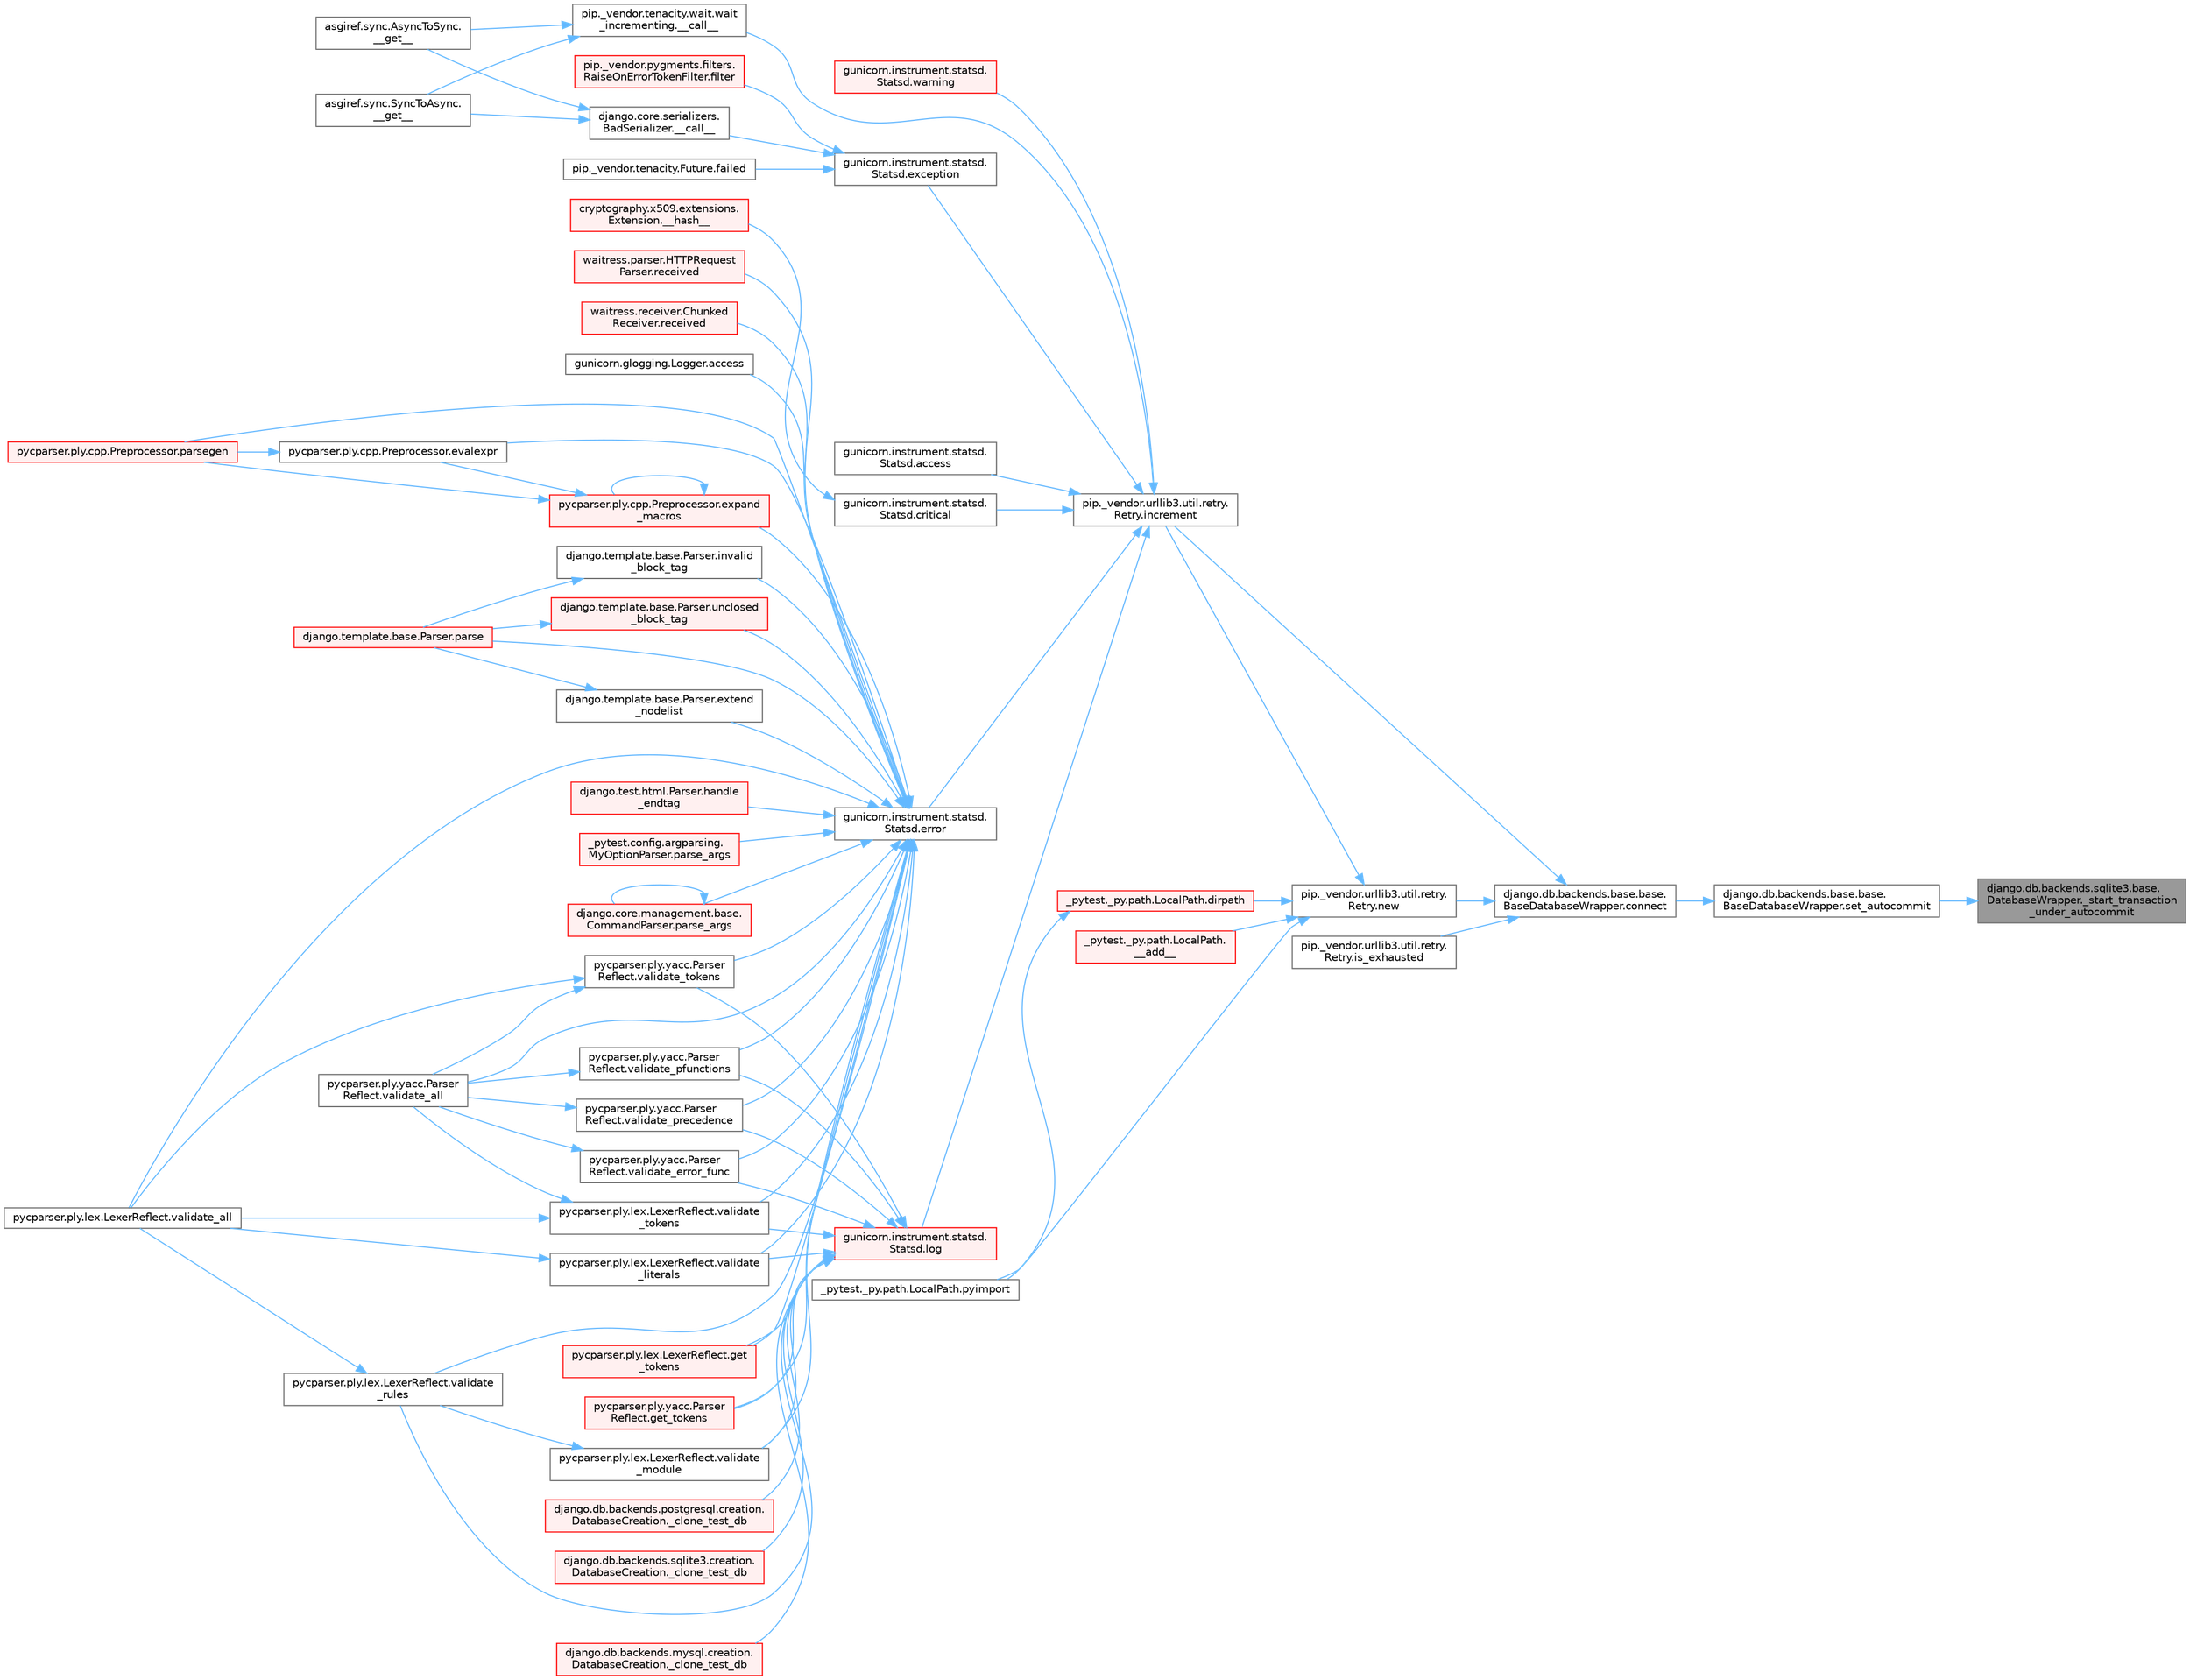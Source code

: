 digraph "django.db.backends.sqlite3.base.DatabaseWrapper._start_transaction_under_autocommit"
{
 // LATEX_PDF_SIZE
  bgcolor="transparent";
  edge [fontname=Helvetica,fontsize=10,labelfontname=Helvetica,labelfontsize=10];
  node [fontname=Helvetica,fontsize=10,shape=box,height=0.2,width=0.4];
  rankdir="RL";
  Node1 [id="Node000001",label="django.db.backends.sqlite3.base.\lDatabaseWrapper._start_transaction\l_under_autocommit",height=0.2,width=0.4,color="gray40", fillcolor="grey60", style="filled", fontcolor="black",tooltip=" "];
  Node1 -> Node2 [id="edge1_Node000001_Node000002",dir="back",color="steelblue1",style="solid",tooltip=" "];
  Node2 [id="Node000002",label="django.db.backends.base.base.\lBaseDatabaseWrapper.set_autocommit",height=0.2,width=0.4,color="grey40", fillcolor="white", style="filled",URL="$classdjango_1_1db_1_1backends_1_1base_1_1base_1_1_base_database_wrapper.html#ab1e9f32c123e4ccc36e4e7ae370d4fc2",tooltip=" "];
  Node2 -> Node3 [id="edge2_Node000002_Node000003",dir="back",color="steelblue1",style="solid",tooltip=" "];
  Node3 [id="Node000003",label="django.db.backends.base.base.\lBaseDatabaseWrapper.connect",height=0.2,width=0.4,color="grey40", fillcolor="white", style="filled",URL="$classdjango_1_1db_1_1backends_1_1base_1_1base_1_1_base_database_wrapper.html#a7b64171260c3bf790ed1f563fe48ec35",tooltip=" "];
  Node3 -> Node4 [id="edge3_Node000003_Node000004",dir="back",color="steelblue1",style="solid",tooltip=" "];
  Node4 [id="Node000004",label="pip._vendor.urllib3.util.retry.\lRetry.increment",height=0.2,width=0.4,color="grey40", fillcolor="white", style="filled",URL="$classpip_1_1__vendor_1_1urllib3_1_1util_1_1retry_1_1_retry.html#a88dd993ccb2ef4b2bfa9ad0571374b12",tooltip=" "];
  Node4 -> Node5 [id="edge4_Node000004_Node000005",dir="back",color="steelblue1",style="solid",tooltip=" "];
  Node5 [id="Node000005",label="pip._vendor.tenacity.wait.wait\l_incrementing.__call__",height=0.2,width=0.4,color="grey40", fillcolor="white", style="filled",URL="$classpip_1_1__vendor_1_1tenacity_1_1wait_1_1wait__incrementing.html#af47b0264325b86a85aa5cfd3b59a28cf",tooltip=" "];
  Node5 -> Node6 [id="edge5_Node000005_Node000006",dir="back",color="steelblue1",style="solid",tooltip=" "];
  Node6 [id="Node000006",label="asgiref.sync.AsyncToSync.\l__get__",height=0.2,width=0.4,color="grey40", fillcolor="white", style="filled",URL="$classasgiref_1_1sync_1_1_async_to_sync.html#a23e9ef7a73da98dad9e3f4e65846969b",tooltip=" "];
  Node5 -> Node7 [id="edge6_Node000005_Node000007",dir="back",color="steelblue1",style="solid",tooltip=" "];
  Node7 [id="Node000007",label="asgiref.sync.SyncToAsync.\l__get__",height=0.2,width=0.4,color="grey40", fillcolor="white", style="filled",URL="$classasgiref_1_1sync_1_1_sync_to_async.html#aebdfbe3f01079a529fd2f39810597381",tooltip=" "];
  Node4 -> Node8 [id="edge7_Node000004_Node000008",dir="back",color="steelblue1",style="solid",tooltip=" "];
  Node8 [id="Node000008",label="gunicorn.instrument.statsd.\lStatsd.access",height=0.2,width=0.4,color="grey40", fillcolor="white", style="filled",URL="$classgunicorn_1_1instrument_1_1statsd_1_1_statsd.html#a54238bd99ae3e429bb3efdae3a79e8e6",tooltip=" "];
  Node4 -> Node9 [id="edge8_Node000004_Node000009",dir="back",color="steelblue1",style="solid",tooltip=" "];
  Node9 [id="Node000009",label="gunicorn.instrument.statsd.\lStatsd.critical",height=0.2,width=0.4,color="grey40", fillcolor="white", style="filled",URL="$classgunicorn_1_1instrument_1_1statsd_1_1_statsd.html#a6a14e36bb7c86f86aa200f1ba8234786",tooltip=" "];
  Node9 -> Node10 [id="edge9_Node000009_Node000010",dir="back",color="steelblue1",style="solid",tooltip=" "];
  Node10 [id="Node000010",label="cryptography.x509.extensions.\lExtension.__hash__",height=0.2,width=0.4,color="red", fillcolor="#FFF0F0", style="filled",URL="$classcryptography_1_1x509_1_1extensions_1_1_extension.html#a7744510faba9373c947790041c25021e",tooltip=" "];
  Node4 -> Node21 [id="edge10_Node000004_Node000021",dir="back",color="steelblue1",style="solid",tooltip=" "];
  Node21 [id="Node000021",label="gunicorn.instrument.statsd.\lStatsd.error",height=0.2,width=0.4,color="grey40", fillcolor="white", style="filled",URL="$classgunicorn_1_1instrument_1_1statsd_1_1_statsd.html#a00ca379c910e5842719e48e617504c12",tooltip=" "];
  Node21 -> Node22 [id="edge11_Node000021_Node000022",dir="back",color="steelblue1",style="solid",tooltip=" "];
  Node22 [id="Node000022",label="gunicorn.glogging.Logger.access",height=0.2,width=0.4,color="grey40", fillcolor="white", style="filled",URL="$classgunicorn_1_1glogging_1_1_logger.html#a3b9fcb2cb9d7803a849f41d52df08b4b",tooltip=" "];
  Node21 -> Node23 [id="edge12_Node000021_Node000023",dir="back",color="steelblue1",style="solid",tooltip=" "];
  Node23 [id="Node000023",label="pycparser.ply.cpp.Preprocessor.evalexpr",height=0.2,width=0.4,color="grey40", fillcolor="white", style="filled",URL="$classpycparser_1_1ply_1_1cpp_1_1_preprocessor.html#a3c16ad6c28242d1214d20158b02ecabd",tooltip=" "];
  Node23 -> Node24 [id="edge13_Node000023_Node000024",dir="back",color="steelblue1",style="solid",tooltip=" "];
  Node24 [id="Node000024",label="pycparser.ply.cpp.Preprocessor.parsegen",height=0.2,width=0.4,color="red", fillcolor="#FFF0F0", style="filled",URL="$classpycparser_1_1ply_1_1cpp_1_1_preprocessor.html#aad71ed64ebab07f9eafb0b36f9108723",tooltip=" "];
  Node21 -> Node1601 [id="edge14_Node000021_Node001601",dir="back",color="steelblue1",style="solid",tooltip=" "];
  Node1601 [id="Node001601",label="pycparser.ply.cpp.Preprocessor.expand\l_macros",height=0.2,width=0.4,color="red", fillcolor="#FFF0F0", style="filled",URL="$classpycparser_1_1ply_1_1cpp_1_1_preprocessor.html#a4ac7e926ac9f68ef96f58e704a570d42",tooltip=" "];
  Node1601 -> Node23 [id="edge15_Node001601_Node000023",dir="back",color="steelblue1",style="solid",tooltip=" "];
  Node1601 -> Node1601 [id="edge16_Node001601_Node001601",dir="back",color="steelblue1",style="solid",tooltip=" "];
  Node1601 -> Node24 [id="edge17_Node001601_Node000024",dir="back",color="steelblue1",style="solid",tooltip=" "];
  Node21 -> Node1603 [id="edge18_Node000021_Node001603",dir="back",color="steelblue1",style="solid",tooltip=" "];
  Node1603 [id="Node001603",label="django.template.base.Parser.extend\l_nodelist",height=0.2,width=0.4,color="grey40", fillcolor="white", style="filled",URL="$classdjango_1_1template_1_1base_1_1_parser.html#a18cc3b61dee227ebe679d5a97e219f55",tooltip=" "];
  Node1603 -> Node1604 [id="edge19_Node001603_Node001604",dir="back",color="steelblue1",style="solid",tooltip=" "];
  Node1604 [id="Node001604",label="django.template.base.Parser.parse",height=0.2,width=0.4,color="red", fillcolor="#FFF0F0", style="filled",URL="$classdjango_1_1template_1_1base_1_1_parser.html#adf49a6d849c5bc731f4dcd79bbd13e52",tooltip=" "];
  Node21 -> Node1611 [id="edge20_Node000021_Node001611",dir="back",color="steelblue1",style="solid",tooltip=" "];
  Node1611 [id="Node001611",label="pycparser.ply.lex.LexerReflect.get\l_tokens",height=0.2,width=0.4,color="red", fillcolor="#FFF0F0", style="filled",URL="$classpycparser_1_1ply_1_1lex_1_1_lexer_reflect.html#a10983bce282c9b55abb82ce3807c6286",tooltip=" "];
  Node21 -> Node1613 [id="edge21_Node000021_Node001613",dir="back",color="steelblue1",style="solid",tooltip=" "];
  Node1613 [id="Node001613",label="pycparser.ply.yacc.Parser\lReflect.get_tokens",height=0.2,width=0.4,color="red", fillcolor="#FFF0F0", style="filled",URL="$classpycparser_1_1ply_1_1yacc_1_1_parser_reflect.html#a32a8391d1552f74d1fd812eec68dc908",tooltip=" "];
  Node21 -> Node1614 [id="edge22_Node000021_Node001614",dir="back",color="steelblue1",style="solid",tooltip=" "];
  Node1614 [id="Node001614",label="django.test.html.Parser.handle\l_endtag",height=0.2,width=0.4,color="red", fillcolor="#FFF0F0", style="filled",URL="$classdjango_1_1test_1_1html_1_1_parser.html#a884b3359f3c54327e1eb7315d24e003d",tooltip=" "];
  Node21 -> Node1616 [id="edge23_Node000021_Node001616",dir="back",color="steelblue1",style="solid",tooltip=" "];
  Node1616 [id="Node001616",label="django.template.base.Parser.invalid\l_block_tag",height=0.2,width=0.4,color="grey40", fillcolor="white", style="filled",URL="$classdjango_1_1template_1_1base_1_1_parser.html#ad5b5b4e7969f94be4891ad344fb51af5",tooltip=" "];
  Node1616 -> Node1604 [id="edge24_Node001616_Node001604",dir="back",color="steelblue1",style="solid",tooltip=" "];
  Node21 -> Node1604 [id="edge25_Node000021_Node001604",dir="back",color="steelblue1",style="solid",tooltip=" "];
  Node21 -> Node1617 [id="edge26_Node000021_Node001617",dir="back",color="steelblue1",style="solid",tooltip=" "];
  Node1617 [id="Node001617",label="_pytest.config.argparsing.\lMyOptionParser.parse_args",height=0.2,width=0.4,color="red", fillcolor="#FFF0F0", style="filled",URL="$class__pytest_1_1config_1_1argparsing_1_1_my_option_parser.html#ab9c41ef7aa3563347d264f1b7a8a1a66",tooltip=" "];
  Node21 -> Node1620 [id="edge27_Node000021_Node001620",dir="back",color="steelblue1",style="solid",tooltip=" "];
  Node1620 [id="Node001620",label="django.core.management.base.\lCommandParser.parse_args",height=0.2,width=0.4,color="red", fillcolor="#FFF0F0", style="filled",URL="$classdjango_1_1core_1_1management_1_1base_1_1_command_parser.html#a3bfc67243196388c65ea6d0755637db5",tooltip=" "];
  Node1620 -> Node1620 [id="edge28_Node001620_Node001620",dir="back",color="steelblue1",style="solid",tooltip=" "];
  Node21 -> Node24 [id="edge29_Node000021_Node000024",dir="back",color="steelblue1",style="solid",tooltip=" "];
  Node21 -> Node1621 [id="edge30_Node000021_Node001621",dir="back",color="steelblue1",style="solid",tooltip=" "];
  Node1621 [id="Node001621",label="waitress.parser.HTTPRequest\lParser.received",height=0.2,width=0.4,color="red", fillcolor="#FFF0F0", style="filled",URL="$classwaitress_1_1parser_1_1_h_t_t_p_request_parser.html#a37aaf6b973fa4959ae4fe6fe4048fc24",tooltip=" "];
  Node21 -> Node1622 [id="edge31_Node000021_Node001622",dir="back",color="steelblue1",style="solid",tooltip=" "];
  Node1622 [id="Node001622",label="waitress.receiver.Chunked\lReceiver.received",height=0.2,width=0.4,color="red", fillcolor="#FFF0F0", style="filled",URL="$classwaitress_1_1receiver_1_1_chunked_receiver.html#a560337d435bad205b28d765329a3d9e0",tooltip=" "];
  Node21 -> Node1623 [id="edge32_Node000021_Node001623",dir="back",color="steelblue1",style="solid",tooltip=" "];
  Node1623 [id="Node001623",label="django.template.base.Parser.unclosed\l_block_tag",height=0.2,width=0.4,color="red", fillcolor="#FFF0F0", style="filled",URL="$classdjango_1_1template_1_1base_1_1_parser.html#a5ee190e13908db0573b7687deb43b639",tooltip=" "];
  Node1623 -> Node1604 [id="edge33_Node001623_Node001604",dir="back",color="steelblue1",style="solid",tooltip=" "];
  Node21 -> Node1625 [id="edge34_Node000021_Node001625",dir="back",color="steelblue1",style="solid",tooltip=" "];
  Node1625 [id="Node001625",label="pycparser.ply.lex.LexerReflect.validate_all",height=0.2,width=0.4,color="grey40", fillcolor="white", style="filled",URL="$classpycparser_1_1ply_1_1lex_1_1_lexer_reflect.html#a218bcca937278cc45093167729bfb7ac",tooltip=" "];
  Node21 -> Node1431 [id="edge35_Node000021_Node001431",dir="back",color="steelblue1",style="solid",tooltip=" "];
  Node1431 [id="Node001431",label="pycparser.ply.yacc.Parser\lReflect.validate_all",height=0.2,width=0.4,color="grey40", fillcolor="white", style="filled",URL="$classpycparser_1_1ply_1_1yacc_1_1_parser_reflect.html#a96ac0824424f670c89156918f699b845",tooltip=" "];
  Node21 -> Node1626 [id="edge36_Node000021_Node001626",dir="back",color="steelblue1",style="solid",tooltip=" "];
  Node1626 [id="Node001626",label="pycparser.ply.yacc.Parser\lReflect.validate_error_func",height=0.2,width=0.4,color="grey40", fillcolor="white", style="filled",URL="$classpycparser_1_1ply_1_1yacc_1_1_parser_reflect.html#abb7904164b127d4246ed5a91ddf741a8",tooltip=" "];
  Node1626 -> Node1431 [id="edge37_Node001626_Node001431",dir="back",color="steelblue1",style="solid",tooltip=" "];
  Node21 -> Node1627 [id="edge38_Node000021_Node001627",dir="back",color="steelblue1",style="solid",tooltip=" "];
  Node1627 [id="Node001627",label="pycparser.ply.lex.LexerReflect.validate\l_literals",height=0.2,width=0.4,color="grey40", fillcolor="white", style="filled",URL="$classpycparser_1_1ply_1_1lex_1_1_lexer_reflect.html#a7797d2874e80da683e656d5ba97f4a11",tooltip=" "];
  Node1627 -> Node1625 [id="edge39_Node001627_Node001625",dir="back",color="steelblue1",style="solid",tooltip=" "];
  Node21 -> Node1628 [id="edge40_Node000021_Node001628",dir="back",color="steelblue1",style="solid",tooltip=" "];
  Node1628 [id="Node001628",label="pycparser.ply.lex.LexerReflect.validate\l_module",height=0.2,width=0.4,color="grey40", fillcolor="white", style="filled",URL="$classpycparser_1_1ply_1_1lex_1_1_lexer_reflect.html#ac4c78bbfe7d389bff02bd7fb7222d4f9",tooltip=" "];
  Node1628 -> Node1629 [id="edge41_Node001628_Node001629",dir="back",color="steelblue1",style="solid",tooltip=" "];
  Node1629 [id="Node001629",label="pycparser.ply.lex.LexerReflect.validate\l_rules",height=0.2,width=0.4,color="grey40", fillcolor="white", style="filled",URL="$classpycparser_1_1ply_1_1lex_1_1_lexer_reflect.html#a16c717b08e8dfb81b432995308be295a",tooltip=" "];
  Node1629 -> Node1625 [id="edge42_Node001629_Node001625",dir="back",color="steelblue1",style="solid",tooltip=" "];
  Node21 -> Node1630 [id="edge43_Node000021_Node001630",dir="back",color="steelblue1",style="solid",tooltip=" "];
  Node1630 [id="Node001630",label="pycparser.ply.yacc.Parser\lReflect.validate_pfunctions",height=0.2,width=0.4,color="grey40", fillcolor="white", style="filled",URL="$classpycparser_1_1ply_1_1yacc_1_1_parser_reflect.html#ad6caed0ceb47c1d26816271401d68b32",tooltip=" "];
  Node1630 -> Node1431 [id="edge44_Node001630_Node001431",dir="back",color="steelblue1",style="solid",tooltip=" "];
  Node21 -> Node1631 [id="edge45_Node000021_Node001631",dir="back",color="steelblue1",style="solid",tooltip=" "];
  Node1631 [id="Node001631",label="pycparser.ply.yacc.Parser\lReflect.validate_precedence",height=0.2,width=0.4,color="grey40", fillcolor="white", style="filled",URL="$classpycparser_1_1ply_1_1yacc_1_1_parser_reflect.html#a21d35acc015ce3c629247dc491dd9d20",tooltip=" "];
  Node1631 -> Node1431 [id="edge46_Node001631_Node001431",dir="back",color="steelblue1",style="solid",tooltip=" "];
  Node21 -> Node1629 [id="edge47_Node000021_Node001629",dir="back",color="steelblue1",style="solid",tooltip=" "];
  Node21 -> Node1632 [id="edge48_Node000021_Node001632",dir="back",color="steelblue1",style="solid",tooltip=" "];
  Node1632 [id="Node001632",label="pycparser.ply.lex.LexerReflect.validate\l_tokens",height=0.2,width=0.4,color="grey40", fillcolor="white", style="filled",URL="$classpycparser_1_1ply_1_1lex_1_1_lexer_reflect.html#a4bdc9e539877f748edefcd978105615b",tooltip=" "];
  Node1632 -> Node1625 [id="edge49_Node001632_Node001625",dir="back",color="steelblue1",style="solid",tooltip=" "];
  Node1632 -> Node1431 [id="edge50_Node001632_Node001431",dir="back",color="steelblue1",style="solid",tooltip=" "];
  Node21 -> Node1633 [id="edge51_Node000021_Node001633",dir="back",color="steelblue1",style="solid",tooltip=" "];
  Node1633 [id="Node001633",label="pycparser.ply.yacc.Parser\lReflect.validate_tokens",height=0.2,width=0.4,color="grey40", fillcolor="white", style="filled",URL="$classpycparser_1_1ply_1_1yacc_1_1_parser_reflect.html#a8fc22ab3debc6125e0b5cd26910f94f4",tooltip=" "];
  Node1633 -> Node1625 [id="edge52_Node001633_Node001625",dir="back",color="steelblue1",style="solid",tooltip=" "];
  Node1633 -> Node1431 [id="edge53_Node001633_Node001431",dir="back",color="steelblue1",style="solid",tooltip=" "];
  Node4 -> Node3172 [id="edge54_Node000004_Node003172",dir="back",color="steelblue1",style="solid",tooltip=" "];
  Node3172 [id="Node003172",label="gunicorn.instrument.statsd.\lStatsd.exception",height=0.2,width=0.4,color="grey40", fillcolor="white", style="filled",URL="$classgunicorn_1_1instrument_1_1statsd_1_1_statsd.html#adb608a3f95da3d6e3a9c000265fd866b",tooltip=" "];
  Node3172 -> Node3173 [id="edge55_Node003172_Node003173",dir="back",color="steelblue1",style="solid",tooltip=" "];
  Node3173 [id="Node003173",label="django.core.serializers.\lBadSerializer.__call__",height=0.2,width=0.4,color="grey40", fillcolor="white", style="filled",URL="$classdjango_1_1core_1_1serializers_1_1_bad_serializer.html#a6e73e3ac062790cfce2cf052525ec528",tooltip=" "];
  Node3173 -> Node6 [id="edge56_Node003173_Node000006",dir="back",color="steelblue1",style="solid",tooltip=" "];
  Node3173 -> Node7 [id="edge57_Node003173_Node000007",dir="back",color="steelblue1",style="solid",tooltip=" "];
  Node3172 -> Node3174 [id="edge58_Node003172_Node003174",dir="back",color="steelblue1",style="solid",tooltip=" "];
  Node3174 [id="Node003174",label="pip._vendor.tenacity.Future.failed",height=0.2,width=0.4,color="grey40", fillcolor="white", style="filled",URL="$classpip_1_1__vendor_1_1tenacity_1_1_future.html#affa139740865e503ef9e4b87a38c0657",tooltip=" "];
  Node3172 -> Node3175 [id="edge59_Node003172_Node003175",dir="back",color="steelblue1",style="solid",tooltip=" "];
  Node3175 [id="Node003175",label="pip._vendor.pygments.filters.\lRaiseOnErrorTokenFilter.filter",height=0.2,width=0.4,color="red", fillcolor="#FFF0F0", style="filled",URL="$classpip_1_1__vendor_1_1pygments_1_1filters_1_1_raise_on_error_token_filter.html#aacf420bb16c8d3a430b88e78ee35b253",tooltip=" "];
  Node4 -> Node3176 [id="edge60_Node000004_Node003176",dir="back",color="steelblue1",style="solid",tooltip=" "];
  Node3176 [id="Node003176",label="gunicorn.instrument.statsd.\lStatsd.log",height=0.2,width=0.4,color="red", fillcolor="#FFF0F0", style="filled",URL="$classgunicorn_1_1instrument_1_1statsd_1_1_statsd.html#ab99145cf0b7c66dbcebcbdcbd44b4953",tooltip=" "];
  Node3176 -> Node378 [id="edge61_Node003176_Node000378",dir="back",color="steelblue1",style="solid",tooltip=" "];
  Node378 [id="Node000378",label="django.db.backends.mysql.creation.\lDatabaseCreation._clone_test_db",height=0.2,width=0.4,color="red", fillcolor="#FFF0F0", style="filled",URL="$classdjango_1_1db_1_1backends_1_1mysql_1_1creation_1_1_database_creation.html#ab4d99b6a9b6a81141d0fba9440d91619",tooltip=" "];
  Node3176 -> Node380 [id="edge62_Node003176_Node000380",dir="back",color="steelblue1",style="solid",tooltip=" "];
  Node380 [id="Node000380",label="django.db.backends.postgresql.creation.\lDatabaseCreation._clone_test_db",height=0.2,width=0.4,color="red", fillcolor="#FFF0F0", style="filled",URL="$classdjango_1_1db_1_1backends_1_1postgresql_1_1creation_1_1_database_creation.html#ab57e8a2ba94a8a4888fd435036b4c322",tooltip=" "];
  Node3176 -> Node381 [id="edge63_Node003176_Node000381",dir="back",color="steelblue1",style="solid",tooltip=" "];
  Node381 [id="Node000381",label="django.db.backends.sqlite3.creation.\lDatabaseCreation._clone_test_db",height=0.2,width=0.4,color="red", fillcolor="#FFF0F0", style="filled",URL="$classdjango_1_1db_1_1backends_1_1sqlite3_1_1creation_1_1_database_creation.html#a43a28bd11187e2b0677fd0be7643387b",tooltip=" "];
  Node3176 -> Node1611 [id="edge64_Node003176_Node001611",dir="back",color="steelblue1",style="solid",tooltip=" "];
  Node3176 -> Node1613 [id="edge65_Node003176_Node001613",dir="back",color="steelblue1",style="solid",tooltip=" "];
  Node3176 -> Node1626 [id="edge66_Node003176_Node001626",dir="back",color="steelblue1",style="solid",tooltip=" "];
  Node3176 -> Node1627 [id="edge67_Node003176_Node001627",dir="back",color="steelblue1",style="solid",tooltip=" "];
  Node3176 -> Node1628 [id="edge68_Node003176_Node001628",dir="back",color="steelblue1",style="solid",tooltip=" "];
  Node3176 -> Node1630 [id="edge69_Node003176_Node001630",dir="back",color="steelblue1",style="solid",tooltip=" "];
  Node3176 -> Node1631 [id="edge70_Node003176_Node001631",dir="back",color="steelblue1",style="solid",tooltip=" "];
  Node3176 -> Node1629 [id="edge71_Node003176_Node001629",dir="back",color="steelblue1",style="solid",tooltip=" "];
  Node3176 -> Node1632 [id="edge72_Node003176_Node001632",dir="back",color="steelblue1",style="solid",tooltip=" "];
  Node3176 -> Node1633 [id="edge73_Node003176_Node001633",dir="back",color="steelblue1",style="solid",tooltip=" "];
  Node4 -> Node3177 [id="edge74_Node000004_Node003177",dir="back",color="steelblue1",style="solid",tooltip=" "];
  Node3177 [id="Node003177",label="gunicorn.instrument.statsd.\lStatsd.warning",height=0.2,width=0.4,color="red", fillcolor="#FFF0F0", style="filled",URL="$classgunicorn_1_1instrument_1_1statsd_1_1_statsd.html#a4b25361c9be113a5555acee1dd23fc61",tooltip=" "];
  Node3 -> Node930 [id="edge75_Node000003_Node000930",dir="back",color="steelblue1",style="solid",tooltip=" "];
  Node930 [id="Node000930",label="pip._vendor.urllib3.util.retry.\lRetry.is_exhausted",height=0.2,width=0.4,color="grey40", fillcolor="white", style="filled",URL="$classpip_1_1__vendor_1_1urllib3_1_1util_1_1retry_1_1_retry.html#ad8d42bd72e35f497daf9a0359560969d",tooltip=" "];
  Node3 -> Node931 [id="edge76_Node000003_Node000931",dir="back",color="steelblue1",style="solid",tooltip=" "];
  Node931 [id="Node000931",label="pip._vendor.urllib3.util.retry.\lRetry.new",height=0.2,width=0.4,color="grey40", fillcolor="white", style="filled",URL="$classpip_1_1__vendor_1_1urllib3_1_1util_1_1retry_1_1_retry.html#ab806585412b9d9b3c0d882fb4bd8d3c0",tooltip=" "];
  Node931 -> Node664 [id="edge77_Node000931_Node000664",dir="back",color="steelblue1",style="solid",tooltip=" "];
  Node664 [id="Node000664",label="_pytest._py.path.LocalPath.\l__add__",height=0.2,width=0.4,color="red", fillcolor="#FFF0F0", style="filled",URL="$class__pytest_1_1__py_1_1path_1_1_local_path.html#abe95df43f29943a2ec6ccad0c25662da",tooltip=" "];
  Node931 -> Node932 [id="edge78_Node000931_Node000932",dir="back",color="steelblue1",style="solid",tooltip=" "];
  Node932 [id="Node000932",label="_pytest._py.path.LocalPath.dirpath",height=0.2,width=0.4,color="red", fillcolor="#FFF0F0", style="filled",URL="$class__pytest_1_1__py_1_1path_1_1_local_path.html#aa8766bdaffd39f928eaae6f30b741b05",tooltip=" "];
  Node932 -> Node1116 [id="edge79_Node000932_Node001116",dir="back",color="steelblue1",style="solid",tooltip=" "];
  Node1116 [id="Node001116",label="_pytest._py.path.LocalPath.pyimport",height=0.2,width=0.4,color="grey40", fillcolor="white", style="filled",URL="$class__pytest_1_1__py_1_1path_1_1_local_path.html#aaf2fbd0a1a8554d138b60c28ca682b75",tooltip=" "];
  Node931 -> Node4 [id="edge80_Node000931_Node000004",dir="back",color="steelblue1",style="solid",tooltip=" "];
  Node931 -> Node1116 [id="edge81_Node000931_Node001116",dir="back",color="steelblue1",style="solid",tooltip=" "];
}
